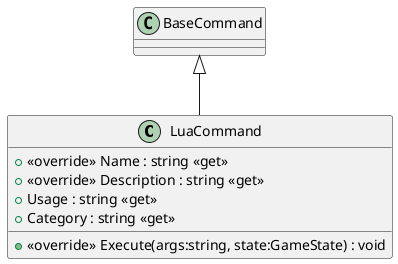 @startuml
class LuaCommand {
    + <<override>> Name : string <<get>>
    + <<override>> Description : string <<get>>
    + Usage : string <<get>>
    + Category : string <<get>>
    + <<override>> Execute(args:string, state:GameState) : void
}
BaseCommand <|-- LuaCommand
@enduml
